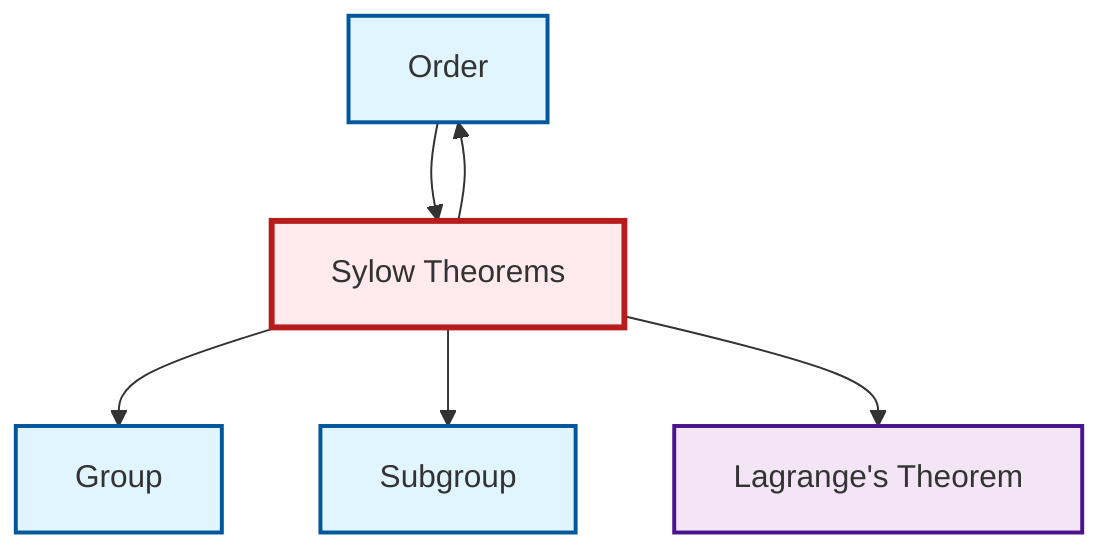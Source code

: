 graph TD
    classDef definition fill:#e1f5fe,stroke:#01579b,stroke-width:2px
    classDef theorem fill:#f3e5f5,stroke:#4a148c,stroke-width:2px
    classDef axiom fill:#fff3e0,stroke:#e65100,stroke-width:2px
    classDef example fill:#e8f5e9,stroke:#1b5e20,stroke-width:2px
    classDef current fill:#ffebee,stroke:#b71c1c,stroke-width:3px
    def-subgroup["Subgroup"]:::definition
    def-order["Order"]:::definition
    thm-lagrange["Lagrange's Theorem"]:::theorem
    thm-sylow["Sylow Theorems"]:::theorem
    def-group["Group"]:::definition
    thm-sylow --> def-group
    def-order --> thm-sylow
    thm-sylow --> def-subgroup
    thm-sylow --> def-order
    thm-sylow --> thm-lagrange
    class thm-sylow current